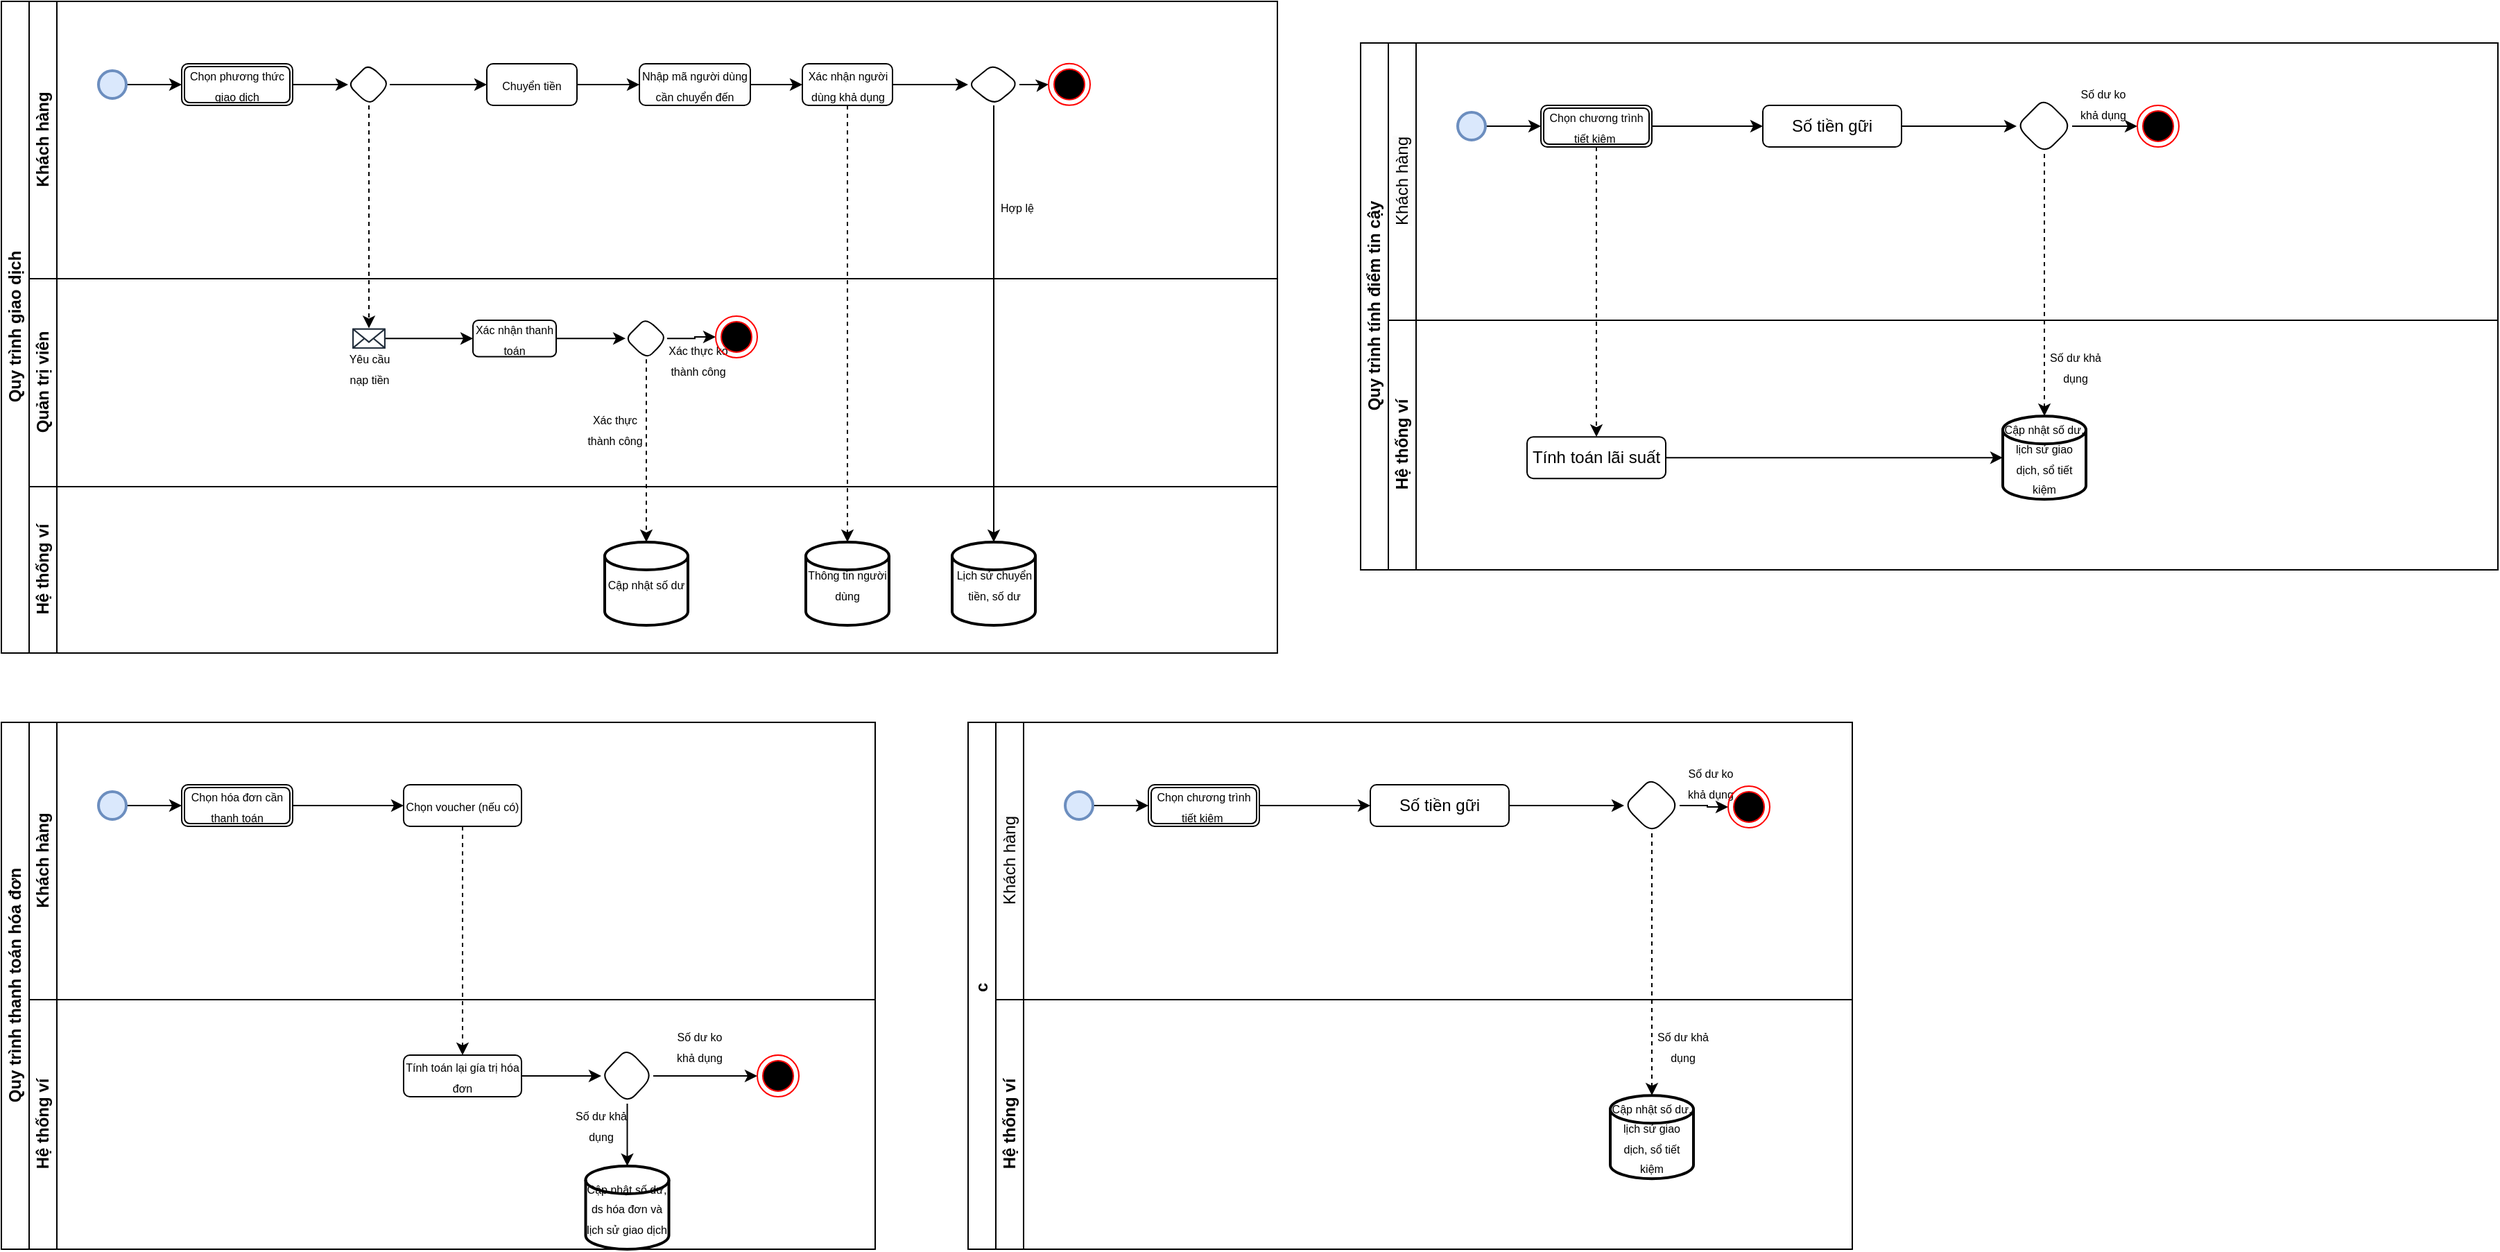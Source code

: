 <mxfile version="23.1.5" type="device">
  <diagram id="prtHgNgQTEPvFCAcTncT" name="Page-1">
    <mxGraphModel dx="786" dy="610" grid="1" gridSize="10" guides="1" tooltips="1" connect="1" arrows="1" fold="1" page="1" pageScale="1" pageWidth="827" pageHeight="1169" math="0" shadow="0">
      <root>
        <mxCell id="0" />
        <mxCell id="1" parent="0" />
        <mxCell id="dNxyNK7c78bLwvsdeMH5-19" value="Quy trình giao dịch" style="swimlane;html=1;childLayout=stackLayout;resizeParent=1;resizeParentMax=0;horizontal=0;startSize=20;horizontalStack=0;" parent="1" vertex="1">
          <mxGeometry x="130" y="120" width="920" height="470" as="geometry" />
        </mxCell>
        <mxCell id="dNxyNK7c78bLwvsdeMH5-20" value="Khách hàng" style="swimlane;html=1;startSize=20;horizontal=0;" parent="dNxyNK7c78bLwvsdeMH5-19" vertex="1">
          <mxGeometry x="20" width="900" height="200" as="geometry" />
        </mxCell>
        <mxCell id="kW2_YYa9rLuBBiN61RWY-7" style="edgeStyle=orthogonalEdgeStyle;rounded=0;orthogonalLoop=1;jettySize=auto;html=1;entryX=0;entryY=0.5;entryDx=0;entryDy=0;" parent="dNxyNK7c78bLwvsdeMH5-20" source="kW2_YYa9rLuBBiN61RWY-1" target="kW2_YYa9rLuBBiN61RWY-4" edge="1">
          <mxGeometry relative="1" as="geometry" />
        </mxCell>
        <mxCell id="kW2_YYa9rLuBBiN61RWY-1" value="" style="strokeWidth=2;html=1;shape=mxgraph.flowchart.start_2;whiteSpace=wrap;fillColor=#dae8fc;strokeColor=#6c8ebf;" parent="dNxyNK7c78bLwvsdeMH5-20" vertex="1">
          <mxGeometry x="50" y="50" width="20" height="20" as="geometry" />
        </mxCell>
        <mxCell id="kW2_YYa9rLuBBiN61RWY-11" value="" style="edgeStyle=orthogonalEdgeStyle;rounded=0;orthogonalLoop=1;jettySize=auto;html=1;" parent="dNxyNK7c78bLwvsdeMH5-20" source="kW2_YYa9rLuBBiN61RWY-4" target="kW2_YYa9rLuBBiN61RWY-10" edge="1">
          <mxGeometry relative="1" as="geometry" />
        </mxCell>
        <mxCell id="kW2_YYa9rLuBBiN61RWY-4" value="&lt;font style=&quot;font-size: 8px;&quot;&gt;Chọn phương thức giao dịch&lt;/font&gt;" style="shape=ext;double=1;rounded=1;whiteSpace=wrap;html=1;" parent="dNxyNK7c78bLwvsdeMH5-20" vertex="1">
          <mxGeometry x="110" y="45" width="80" height="30" as="geometry" />
        </mxCell>
        <mxCell id="kW2_YYa9rLuBBiN61RWY-44" value="" style="edgeStyle=orthogonalEdgeStyle;rounded=0;orthogonalLoop=1;jettySize=auto;html=1;" parent="dNxyNK7c78bLwvsdeMH5-20" source="kW2_YYa9rLuBBiN61RWY-10" target="kW2_YYa9rLuBBiN61RWY-43" edge="1">
          <mxGeometry relative="1" as="geometry" />
        </mxCell>
        <mxCell id="kW2_YYa9rLuBBiN61RWY-10" value="" style="rhombus;whiteSpace=wrap;html=1;rounded=1;" parent="dNxyNK7c78bLwvsdeMH5-20" vertex="1">
          <mxGeometry x="230" y="45" width="30" height="30" as="geometry" />
        </mxCell>
        <mxCell id="kW2_YYa9rLuBBiN61RWY-43" value="&lt;font style=&quot;font-size: 8px;&quot;&gt;Chuyển tiền&lt;/font&gt;" style="whiteSpace=wrap;html=1;rounded=1;" parent="dNxyNK7c78bLwvsdeMH5-20" vertex="1">
          <mxGeometry x="330" y="45" width="65" height="30" as="geometry" />
        </mxCell>
        <mxCell id="kW2_YYa9rLuBBiN61RWY-52" value="&lt;font style=&quot;font-size: 8px;&quot;&gt;Hợp lệ&lt;br&gt;&lt;/font&gt;" style="text;html=1;align=center;verticalAlign=middle;whiteSpace=wrap;rounded=0;" parent="dNxyNK7c78bLwvsdeMH5-20" vertex="1">
          <mxGeometry x="690" y="140" width="45" height="15" as="geometry" />
        </mxCell>
        <mxCell id="kW2_YYa9rLuBBiN61RWY-91" value="&lt;span style=&quot;font-size: 8px;&quot;&gt;Nhập mã người dùng cần chuyển đến&lt;/span&gt;" style="whiteSpace=wrap;html=1;rounded=1;" parent="dNxyNK7c78bLwvsdeMH5-20" vertex="1">
          <mxGeometry x="440" y="45" width="80" height="30" as="geometry" />
        </mxCell>
        <mxCell id="kW2_YYa9rLuBBiN61RWY-92" value="" style="edgeStyle=orthogonalEdgeStyle;rounded=0;orthogonalLoop=1;jettySize=auto;html=1;" parent="dNxyNK7c78bLwvsdeMH5-20" source="kW2_YYa9rLuBBiN61RWY-43" target="kW2_YYa9rLuBBiN61RWY-91" edge="1">
          <mxGeometry relative="1" as="geometry">
            <mxPoint x="545" y="180" as="sourcePoint" />
            <mxPoint x="620" y="180" as="targetPoint" />
          </mxGeometry>
        </mxCell>
        <mxCell id="kW2_YYa9rLuBBiN61RWY-105" value="" style="edgeStyle=orthogonalEdgeStyle;rounded=0;orthogonalLoop=1;jettySize=auto;html=1;" parent="dNxyNK7c78bLwvsdeMH5-20" source="kW2_YYa9rLuBBiN61RWY-96" target="kW2_YYa9rLuBBiN61RWY-104" edge="1">
          <mxGeometry relative="1" as="geometry" />
        </mxCell>
        <mxCell id="kW2_YYa9rLuBBiN61RWY-96" value="&lt;span style=&quot;font-size: 8px;&quot;&gt;Xác nhận người dùng khả dụng&lt;/span&gt;" style="whiteSpace=wrap;html=1;rounded=1;" parent="dNxyNK7c78bLwvsdeMH5-20" vertex="1">
          <mxGeometry x="557.5" y="45" width="65" height="30" as="geometry" />
        </mxCell>
        <mxCell id="kW2_YYa9rLuBBiN61RWY-97" value="" style="edgeStyle=orthogonalEdgeStyle;rounded=0;orthogonalLoop=1;jettySize=auto;html=1;entryX=0;entryY=0.5;entryDx=0;entryDy=0;" parent="dNxyNK7c78bLwvsdeMH5-20" source="kW2_YYa9rLuBBiN61RWY-91" target="kW2_YYa9rLuBBiN61RWY-96" edge="1">
          <mxGeometry relative="1" as="geometry">
            <mxPoint x="670" y="180" as="sourcePoint" />
            <mxPoint x="720" y="180" as="targetPoint" />
          </mxGeometry>
        </mxCell>
        <mxCell id="kW2_YYa9rLuBBiN61RWY-104" value="" style="rhombus;whiteSpace=wrap;html=1;rounded=1;" parent="dNxyNK7c78bLwvsdeMH5-20" vertex="1">
          <mxGeometry x="677" y="45" width="37" height="30" as="geometry" />
        </mxCell>
        <mxCell id="ovPBijMEwphF8gKxJ2aA-6" value="" style="edgeStyle=orthogonalEdgeStyle;rounded=0;orthogonalLoop=1;jettySize=auto;html=1;" edge="1" parent="dNxyNK7c78bLwvsdeMH5-20" source="kW2_YYa9rLuBBiN61RWY-104" target="ovPBijMEwphF8gKxJ2aA-107">
          <mxGeometry relative="1" as="geometry">
            <mxPoint x="750" y="59.926" as="targetPoint" />
            <mxPoint x="864" y="180" as="sourcePoint" />
          </mxGeometry>
        </mxCell>
        <mxCell id="ovPBijMEwphF8gKxJ2aA-107" value="" style="ellipse;html=1;shape=endState;fillColor=#000000;strokeColor=#ff0000;" vertex="1" parent="dNxyNK7c78bLwvsdeMH5-20">
          <mxGeometry x="735" y="44.926" width="30" height="30" as="geometry" />
        </mxCell>
        <mxCell id="dNxyNK7c78bLwvsdeMH5-21" value="Quản trị viên" style="swimlane;html=1;startSize=20;horizontal=0;" parent="dNxyNK7c78bLwvsdeMH5-19" vertex="1">
          <mxGeometry x="20" y="200" width="900" height="150" as="geometry" />
        </mxCell>
        <mxCell id="kW2_YYa9rLuBBiN61RWY-18" value="" style="sketch=0;outlineConnect=0;fontColor=#232F3E;gradientColor=none;fillColor=#232F3D;strokeColor=none;dashed=0;verticalLabelPosition=bottom;verticalAlign=top;align=center;html=1;fontSize=12;fontStyle=0;aspect=fixed;pointerEvents=1;shape=mxgraph.aws4.email_2;" parent="dNxyNK7c78bLwvsdeMH5-21" vertex="1">
          <mxGeometry x="233" y="35.6" width="24" height="15.08" as="geometry" />
        </mxCell>
        <mxCell id="kW2_YYa9rLuBBiN61RWY-19" value="&lt;font style=&quot;font-size: 8px;&quot;&gt;Yêu cầu nạp tiền&lt;/font&gt;" style="text;html=1;align=center;verticalAlign=middle;whiteSpace=wrap;rounded=0;" parent="dNxyNK7c78bLwvsdeMH5-21" vertex="1">
          <mxGeometry x="222.5" y="56.28" width="45" height="15" as="geometry" />
        </mxCell>
        <mxCell id="kW2_YYa9rLuBBiN61RWY-22" value="" style="edgeStyle=orthogonalEdgeStyle;rounded=0;orthogonalLoop=1;jettySize=auto;html=1;" parent="dNxyNK7c78bLwvsdeMH5-21" source="kW2_YYa9rLuBBiN61RWY-18" target="kW2_YYa9rLuBBiN61RWY-21" edge="1">
          <mxGeometry relative="1" as="geometry">
            <mxPoint x="470" y="357.54" as="targetPoint" />
            <mxPoint x="397" y="358" as="sourcePoint" />
          </mxGeometry>
        </mxCell>
        <mxCell id="kW2_YYa9rLuBBiN61RWY-28" value="" style="edgeStyle=orthogonalEdgeStyle;rounded=0;orthogonalLoop=1;jettySize=auto;html=1;" parent="dNxyNK7c78bLwvsdeMH5-21" source="kW2_YYa9rLuBBiN61RWY-21" target="kW2_YYa9rLuBBiN61RWY-27" edge="1">
          <mxGeometry relative="1" as="geometry" />
        </mxCell>
        <mxCell id="kW2_YYa9rLuBBiN61RWY-21" value="&lt;font style=&quot;font-size: 8px;&quot;&gt;Xác nhận thanh toán&lt;/font&gt;" style="rounded=1;whiteSpace=wrap;html=1;" parent="dNxyNK7c78bLwvsdeMH5-21" vertex="1">
          <mxGeometry x="320" y="29.99" width="60" height="26.29" as="geometry" />
        </mxCell>
        <mxCell id="kW2_YYa9rLuBBiN61RWY-27" value="" style="rhombus;whiteSpace=wrap;html=1;rounded=1;" parent="dNxyNK7c78bLwvsdeMH5-21" vertex="1">
          <mxGeometry x="430" y="28.14" width="30" height="30" as="geometry" />
        </mxCell>
        <mxCell id="kW2_YYa9rLuBBiN61RWY-30" value="&lt;font style=&quot;font-size: 8px;&quot;&gt;Xác thực thành công&lt;br&gt;&lt;/font&gt;" style="text;html=1;align=center;verticalAlign=middle;whiteSpace=wrap;rounded=0;" parent="dNxyNK7c78bLwvsdeMH5-21" vertex="1">
          <mxGeometry x="400" y="100" width="45" height="15" as="geometry" />
        </mxCell>
        <mxCell id="kW2_YYa9rLuBBiN61RWY-31" value="&lt;font style=&quot;font-size: 8px;&quot;&gt;Xác thực ko thành công&lt;br&gt;&lt;/font&gt;" style="text;html=1;align=center;verticalAlign=middle;whiteSpace=wrap;rounded=0;" parent="dNxyNK7c78bLwvsdeMH5-21" vertex="1">
          <mxGeometry x="460" y="50.68" width="45" height="15" as="geometry" />
        </mxCell>
        <mxCell id="ovPBijMEwphF8gKxJ2aA-108" value="" style="edgeStyle=orthogonalEdgeStyle;rounded=0;orthogonalLoop=1;jettySize=auto;html=1;" edge="1" parent="dNxyNK7c78bLwvsdeMH5-21" source="kW2_YYa9rLuBBiN61RWY-27" target="ovPBijMEwphF8gKxJ2aA-110">
          <mxGeometry relative="1" as="geometry">
            <mxPoint x="510" y="42" as="targetPoint" />
            <mxPoint x="610" y="363" as="sourcePoint" />
          </mxGeometry>
        </mxCell>
        <mxCell id="ovPBijMEwphF8gKxJ2aA-110" value="" style="ellipse;html=1;shape=endState;fillColor=#000000;strokeColor=#ff0000;" vertex="1" parent="dNxyNK7c78bLwvsdeMH5-21">
          <mxGeometry x="495" y="27" width="30" height="30" as="geometry" />
        </mxCell>
        <mxCell id="dNxyNK7c78bLwvsdeMH5-22" value="Hệ thống ví" style="swimlane;html=1;startSize=20;horizontal=0;" parent="dNxyNK7c78bLwvsdeMH5-19" vertex="1">
          <mxGeometry x="20" y="350" width="900" height="120" as="geometry" />
        </mxCell>
        <mxCell id="kW2_YYa9rLuBBiN61RWY-24" value="&lt;font style=&quot;font-size: 8px;&quot;&gt;Cập nhật số dư&lt;/font&gt;" style="strokeWidth=2;html=1;shape=mxgraph.flowchart.database;whiteSpace=wrap;" parent="dNxyNK7c78bLwvsdeMH5-22" vertex="1">
          <mxGeometry x="415" y="40" width="60" height="60" as="geometry" />
        </mxCell>
        <mxCell id="kW2_YYa9rLuBBiN61RWY-94" value="&lt;font style=&quot;font-size: 8px;&quot;&gt;Thông tin người dùng&lt;/font&gt;" style="strokeWidth=2;html=1;shape=mxgraph.flowchart.database;whiteSpace=wrap;" parent="dNxyNK7c78bLwvsdeMH5-22" vertex="1">
          <mxGeometry x="560" y="40" width="60" height="60" as="geometry" />
        </mxCell>
        <mxCell id="ovPBijMEwphF8gKxJ2aA-1" value="&lt;font style=&quot;font-size: 8px;&quot;&gt;Lịch sử chuyển tiền, số dư&lt;/font&gt;" style="strokeWidth=2;html=1;shape=mxgraph.flowchart.database;whiteSpace=wrap;" vertex="1" parent="dNxyNK7c78bLwvsdeMH5-22">
          <mxGeometry x="665.5" y="40" width="60" height="60" as="geometry" />
        </mxCell>
        <mxCell id="kW2_YYa9rLuBBiN61RWY-14" value="" style="edgeStyle=orthogonalEdgeStyle;rounded=0;orthogonalLoop=1;jettySize=auto;html=1;dashed=1;" parent="dNxyNK7c78bLwvsdeMH5-19" source="kW2_YYa9rLuBBiN61RWY-10" target="kW2_YYa9rLuBBiN61RWY-18" edge="1">
          <mxGeometry relative="1" as="geometry">
            <mxPoint x="265" y="245" as="targetPoint" />
          </mxGeometry>
        </mxCell>
        <mxCell id="kW2_YYa9rLuBBiN61RWY-29" style="edgeStyle=orthogonalEdgeStyle;rounded=0;orthogonalLoop=1;jettySize=auto;html=1;dashed=1;" parent="dNxyNK7c78bLwvsdeMH5-19" source="kW2_YYa9rLuBBiN61RWY-27" target="kW2_YYa9rLuBBiN61RWY-24" edge="1">
          <mxGeometry relative="1" as="geometry" />
        </mxCell>
        <mxCell id="kW2_YYa9rLuBBiN61RWY-95" style="edgeStyle=orthogonalEdgeStyle;rounded=0;orthogonalLoop=1;jettySize=auto;html=1;entryX=0.5;entryY=0;entryDx=0;entryDy=0;entryPerimeter=0;dashed=1;exitX=0.5;exitY=1;exitDx=0;exitDy=0;" parent="dNxyNK7c78bLwvsdeMH5-19" source="kW2_YYa9rLuBBiN61RWY-96" target="kW2_YYa9rLuBBiN61RWY-94" edge="1">
          <mxGeometry relative="1" as="geometry">
            <mxPoint x="608.769" y="79.979" as="sourcePoint" />
          </mxGeometry>
        </mxCell>
        <mxCell id="JOAZQi6y6khVKwYjAuRL-8" value="" style="edgeStyle=orthogonalEdgeStyle;rounded=0;orthogonalLoop=1;jettySize=auto;html=1;entryX=0.5;entryY=0;entryDx=0;entryDy=0;entryPerimeter=0;" parent="dNxyNK7c78bLwvsdeMH5-19" source="kW2_YYa9rLuBBiN61RWY-104" target="ovPBijMEwphF8gKxJ2aA-1" edge="1">
          <mxGeometry relative="1" as="geometry">
            <mxPoint x="715.5" y="390" as="targetPoint" />
          </mxGeometry>
        </mxCell>
        <mxCell id="kW2_YYa9rLuBBiN61RWY-53" value="Quy trình thanh toán hóa đơn" style="swimlane;html=1;childLayout=stackLayout;resizeParent=1;resizeParentMax=0;horizontal=0;startSize=20;horizontalStack=0;" parent="1" vertex="1">
          <mxGeometry x="130" y="640" width="630" height="380" as="geometry" />
        </mxCell>
        <mxCell id="kW2_YYa9rLuBBiN61RWY-54" value="Khách hàng" style="swimlane;html=1;startSize=20;horizontal=0;" parent="kW2_YYa9rLuBBiN61RWY-53" vertex="1">
          <mxGeometry x="20" width="610" height="200" as="geometry" />
        </mxCell>
        <mxCell id="kW2_YYa9rLuBBiN61RWY-55" style="edgeStyle=orthogonalEdgeStyle;rounded=0;orthogonalLoop=1;jettySize=auto;html=1;entryX=0;entryY=0.5;entryDx=0;entryDy=0;" parent="kW2_YYa9rLuBBiN61RWY-54" source="kW2_YYa9rLuBBiN61RWY-56" target="kW2_YYa9rLuBBiN61RWY-58" edge="1">
          <mxGeometry relative="1" as="geometry" />
        </mxCell>
        <mxCell id="kW2_YYa9rLuBBiN61RWY-56" value="" style="strokeWidth=2;html=1;shape=mxgraph.flowchart.start_2;whiteSpace=wrap;fillColor=#dae8fc;strokeColor=#6c8ebf;" parent="kW2_YYa9rLuBBiN61RWY-54" vertex="1">
          <mxGeometry x="50" y="50" width="20" height="20" as="geometry" />
        </mxCell>
        <mxCell id="kW2_YYa9rLuBBiN61RWY-58" value="&lt;font style=&quot;font-size: 8px;&quot;&gt;Chọn hóa đơn cần thanh toán&lt;/font&gt;" style="shape=ext;double=1;rounded=1;whiteSpace=wrap;html=1;" parent="kW2_YYa9rLuBBiN61RWY-54" vertex="1">
          <mxGeometry x="110" y="45" width="80" height="30" as="geometry" />
        </mxCell>
        <mxCell id="kW2_YYa9rLuBBiN61RWY-59" value="" style="edgeStyle=orthogonalEdgeStyle;rounded=0;orthogonalLoop=1;jettySize=auto;html=1;exitX=1;exitY=0.5;exitDx=0;exitDy=0;" parent="kW2_YYa9rLuBBiN61RWY-54" source="kW2_YYa9rLuBBiN61RWY-58" target="kW2_YYa9rLuBBiN61RWY-62" edge="1">
          <mxGeometry relative="1" as="geometry">
            <mxPoint x="260" y="60" as="sourcePoint" />
          </mxGeometry>
        </mxCell>
        <mxCell id="kW2_YYa9rLuBBiN61RWY-62" value="&lt;font style=&quot;font-size: 8px;&quot;&gt;Chọn voucher (nếu có)&lt;/font&gt;" style="whiteSpace=wrap;html=1;rounded=1;" parent="kW2_YYa9rLuBBiN61RWY-54" vertex="1">
          <mxGeometry x="270" y="45" width="85" height="30" as="geometry" />
        </mxCell>
        <mxCell id="JOAZQi6y6khVKwYjAuRL-3" style="edgeStyle=orthogonalEdgeStyle;rounded=0;orthogonalLoop=1;jettySize=auto;html=1;dashed=1;" parent="kW2_YYa9rLuBBiN61RWY-53" source="kW2_YYa9rLuBBiN61RWY-62" target="JOAZQi6y6khVKwYjAuRL-2" edge="1">
          <mxGeometry relative="1" as="geometry" />
        </mxCell>
        <mxCell id="kW2_YYa9rLuBBiN61RWY-78" value="Hệ thống ví" style="swimlane;html=1;startSize=20;horizontal=0;" parent="kW2_YYa9rLuBBiN61RWY-53" vertex="1">
          <mxGeometry x="20" y="200" width="610" height="180" as="geometry" />
        </mxCell>
        <mxCell id="kW2_YYa9rLuBBiN61RWY-79" value="&lt;font style=&quot;font-size: 8px;&quot;&gt;Cập nhật số dư, ds hóa đơn và lịch sử giao dịch&lt;/font&gt;" style="strokeWidth=2;html=1;shape=mxgraph.flowchart.database;whiteSpace=wrap;" parent="kW2_YYa9rLuBBiN61RWY-78" vertex="1">
          <mxGeometry x="401.25" y="120" width="60" height="60" as="geometry" />
        </mxCell>
        <mxCell id="kW2_YYa9rLuBBiN61RWY-80" value="&lt;font style=&quot;font-size: 8px;&quot;&gt;Số dư khả dụng&lt;br&gt;&lt;/font&gt;" style="text;html=1;align=center;verticalAlign=middle;whiteSpace=wrap;rounded=0;" parent="kW2_YYa9rLuBBiN61RWY-78" vertex="1">
          <mxGeometry x="390" y="82.5" width="45" height="15" as="geometry" />
        </mxCell>
        <mxCell id="JOAZQi6y6khVKwYjAuRL-4" style="edgeStyle=orthogonalEdgeStyle;rounded=0;orthogonalLoop=1;jettySize=auto;html=1;entryX=0;entryY=0.5;entryDx=0;entryDy=0;" parent="kW2_YYa9rLuBBiN61RWY-78" source="JOAZQi6y6khVKwYjAuRL-2" target="kW2_YYa9rLuBBiN61RWY-63" edge="1">
          <mxGeometry relative="1" as="geometry" />
        </mxCell>
        <mxCell id="JOAZQi6y6khVKwYjAuRL-2" value="&lt;font style=&quot;font-size: 8px;&quot;&gt;Tính toán lại gía trị hóa đơn&lt;/font&gt;" style="whiteSpace=wrap;html=1;rounded=1;" parent="kW2_YYa9rLuBBiN61RWY-78" vertex="1">
          <mxGeometry x="270" y="40" width="85" height="30" as="geometry" />
        </mxCell>
        <mxCell id="JOAZQi6y6khVKwYjAuRL-5" style="edgeStyle=orthogonalEdgeStyle;rounded=0;orthogonalLoop=1;jettySize=auto;html=1;entryX=0;entryY=0.5;entryDx=0;entryDy=0;entryPerimeter=0;" parent="kW2_YYa9rLuBBiN61RWY-78" source="kW2_YYa9rLuBBiN61RWY-63" target="ovPBijMEwphF8gKxJ2aA-111" edge="1">
          <mxGeometry relative="1" as="geometry">
            <mxPoint x="540" y="55" as="targetPoint" />
          </mxGeometry>
        </mxCell>
        <mxCell id="kW2_YYa9rLuBBiN61RWY-63" value="" style="rhombus;whiteSpace=wrap;html=1;rounded=1;" parent="kW2_YYa9rLuBBiN61RWY-78" vertex="1">
          <mxGeometry x="412.5" y="35" width="37.5" height="40" as="geometry" />
        </mxCell>
        <mxCell id="JOAZQi6y6khVKwYjAuRL-6" style="edgeStyle=orthogonalEdgeStyle;rounded=0;orthogonalLoop=1;jettySize=auto;html=1;exitX=0.5;exitY=1;exitDx=0;exitDy=0;entryX=0.5;entryY=0;entryDx=0;entryDy=0;entryPerimeter=0;" parent="kW2_YYa9rLuBBiN61RWY-78" source="kW2_YYa9rLuBBiN61RWY-63" target="kW2_YYa9rLuBBiN61RWY-79" edge="1">
          <mxGeometry relative="1" as="geometry" />
        </mxCell>
        <mxCell id="kW2_YYa9rLuBBiN61RWY-66" value="&lt;font style=&quot;font-size: 8px;&quot;&gt;Số dư ko khả dụng&lt;br&gt;&lt;/font&gt;" style="text;html=1;align=center;verticalAlign=middle;whiteSpace=wrap;rounded=0;" parent="kW2_YYa9rLuBBiN61RWY-78" vertex="1">
          <mxGeometry x="461.25" y="25.93" width="45" height="15" as="geometry" />
        </mxCell>
        <mxCell id="ovPBijMEwphF8gKxJ2aA-111" value="" style="ellipse;html=1;shape=endState;fillColor=#000000;strokeColor=#ff0000;" vertex="1" parent="kW2_YYa9rLuBBiN61RWY-78">
          <mxGeometry x="525" y="40" width="30" height="30" as="geometry" />
        </mxCell>
        <mxCell id="ovPBijMEwphF8gKxJ2aA-8" value="c&amp;nbsp;" style="swimlane;html=1;childLayout=stackLayout;resizeParent=1;resizeParentMax=0;horizontal=0;startSize=20;horizontalStack=0;" vertex="1" parent="1">
          <mxGeometry x="827" y="640" width="637.5" height="380" as="geometry" />
        </mxCell>
        <mxCell id="ovPBijMEwphF8gKxJ2aA-9" value="&lt;span style=&quot;color: rgb(0, 0, 0); font-family: Helvetica; font-style: normal; font-variant-ligatures: normal; font-variant-caps: normal; font-weight: 400; letter-spacing: normal; orphans: 2; text-align: center; text-indent: 0px; text-transform: none; widows: 2; word-spacing: 0px; -webkit-text-stroke-width: 0px; background-color: rgb(251, 251, 251); text-decoration-thickness: initial; text-decoration-style: initial; text-decoration-color: initial; float: none; display: inline !important;&quot;&gt;&lt;font style=&quot;font-size: 12px;&quot;&gt;Khách hàng&lt;/font&gt;&lt;/span&gt;" style="swimlane;html=1;startSize=20;horizontal=0;" vertex="1" parent="ovPBijMEwphF8gKxJ2aA-8">
          <mxGeometry x="20" width="617.5" height="200" as="geometry" />
        </mxCell>
        <mxCell id="ovPBijMEwphF8gKxJ2aA-10" style="edgeStyle=orthogonalEdgeStyle;rounded=0;orthogonalLoop=1;jettySize=auto;html=1;entryX=0;entryY=0.5;entryDx=0;entryDy=0;" edge="1" parent="ovPBijMEwphF8gKxJ2aA-9" source="ovPBijMEwphF8gKxJ2aA-11" target="ovPBijMEwphF8gKxJ2aA-12">
          <mxGeometry relative="1" as="geometry" />
        </mxCell>
        <mxCell id="ovPBijMEwphF8gKxJ2aA-11" value="" style="strokeWidth=2;html=1;shape=mxgraph.flowchart.start_2;whiteSpace=wrap;fillColor=#dae8fc;strokeColor=#6c8ebf;" vertex="1" parent="ovPBijMEwphF8gKxJ2aA-9">
          <mxGeometry x="50" y="50" width="20" height="20" as="geometry" />
        </mxCell>
        <mxCell id="ovPBijMEwphF8gKxJ2aA-79" value="" style="edgeStyle=orthogonalEdgeStyle;rounded=0;orthogonalLoop=1;jettySize=auto;html=1;" edge="1" parent="ovPBijMEwphF8gKxJ2aA-9" source="ovPBijMEwphF8gKxJ2aA-12" target="ovPBijMEwphF8gKxJ2aA-78">
          <mxGeometry relative="1" as="geometry" />
        </mxCell>
        <mxCell id="ovPBijMEwphF8gKxJ2aA-12" value="&lt;font style=&quot;font-size: 8px;&quot;&gt;Chọn chương trình tiết kiệm&amp;nbsp;&lt;/font&gt;" style="shape=ext;double=1;rounded=1;whiteSpace=wrap;html=1;" vertex="1" parent="ovPBijMEwphF8gKxJ2aA-9">
          <mxGeometry x="110" y="45" width="80" height="30" as="geometry" />
        </mxCell>
        <mxCell id="ovPBijMEwphF8gKxJ2aA-82" value="" style="edgeStyle=orthogonalEdgeStyle;rounded=0;orthogonalLoop=1;jettySize=auto;html=1;" edge="1" parent="ovPBijMEwphF8gKxJ2aA-9" source="ovPBijMEwphF8gKxJ2aA-78" target="ovPBijMEwphF8gKxJ2aA-81">
          <mxGeometry relative="1" as="geometry" />
        </mxCell>
        <mxCell id="ovPBijMEwphF8gKxJ2aA-78" value="Số tiền gữi" style="whiteSpace=wrap;html=1;rounded=1;" vertex="1" parent="ovPBijMEwphF8gKxJ2aA-9">
          <mxGeometry x="270" y="45" width="100" height="30" as="geometry" />
        </mxCell>
        <mxCell id="ovPBijMEwphF8gKxJ2aA-85" style="edgeStyle=orthogonalEdgeStyle;rounded=0;orthogonalLoop=1;jettySize=auto;html=1;" edge="1" parent="ovPBijMEwphF8gKxJ2aA-9" source="ovPBijMEwphF8gKxJ2aA-81" target="ovPBijMEwphF8gKxJ2aA-112">
          <mxGeometry relative="1" as="geometry">
            <mxPoint x="543.0" y="60.963" as="targetPoint" />
          </mxGeometry>
        </mxCell>
        <mxCell id="ovPBijMEwphF8gKxJ2aA-81" value="" style="rhombus;whiteSpace=wrap;html=1;rounded=1;" vertex="1" parent="ovPBijMEwphF8gKxJ2aA-9">
          <mxGeometry x="453" y="40" width="40" height="40" as="geometry" />
        </mxCell>
        <mxCell id="ovPBijMEwphF8gKxJ2aA-88" value="&lt;font style=&quot;font-size: 8px;&quot;&gt;Số dư ko khả dụng&lt;br&gt;&lt;/font&gt;" style="text;html=1;align=center;verticalAlign=middle;whiteSpace=wrap;rounded=0;" vertex="1" parent="ovPBijMEwphF8gKxJ2aA-9">
          <mxGeometry x="493" y="35" width="45" height="15" as="geometry" />
        </mxCell>
        <mxCell id="ovPBijMEwphF8gKxJ2aA-112" value="" style="ellipse;html=1;shape=endState;fillColor=#000000;strokeColor=#ff0000;" vertex="1" parent="ovPBijMEwphF8gKxJ2aA-9">
          <mxGeometry x="528.0" y="45.963" width="30" height="30" as="geometry" />
        </mxCell>
        <mxCell id="ovPBijMEwphF8gKxJ2aA-64" value="Hệ thống ví" style="swimlane;html=1;startSize=20;horizontal=0;" vertex="1" parent="ovPBijMEwphF8gKxJ2aA-8">
          <mxGeometry x="20" y="200" width="617.5" height="180" as="geometry" />
        </mxCell>
        <mxCell id="ovPBijMEwphF8gKxJ2aA-84" value="&lt;font style=&quot;font-size: 8px;&quot;&gt;Cập nhật số dư, lịch sử giao dịch, sổ tiết kiệm&lt;/font&gt;" style="strokeWidth=2;html=1;shape=mxgraph.flowchart.database;whiteSpace=wrap;" vertex="1" parent="ovPBijMEwphF8gKxJ2aA-64">
          <mxGeometry x="443" y="69.07" width="60" height="60" as="geometry" />
        </mxCell>
        <mxCell id="ovPBijMEwphF8gKxJ2aA-87" value="&lt;font style=&quot;font-size: 8px;&quot;&gt;Số dư khả dụng&lt;br&gt;&lt;/font&gt;" style="text;html=1;align=center;verticalAlign=middle;whiteSpace=wrap;rounded=0;" vertex="1" parent="ovPBijMEwphF8gKxJ2aA-64">
          <mxGeometry x="473" y="25.93" width="45" height="15" as="geometry" />
        </mxCell>
        <mxCell id="ovPBijMEwphF8gKxJ2aA-83" style="edgeStyle=orthogonalEdgeStyle;rounded=0;orthogonalLoop=1;jettySize=auto;html=1;entryX=0.5;entryY=0;entryDx=0;entryDy=0;entryPerimeter=0;dashed=1;" edge="1" parent="ovPBijMEwphF8gKxJ2aA-8" source="ovPBijMEwphF8gKxJ2aA-81" target="ovPBijMEwphF8gKxJ2aA-84">
          <mxGeometry relative="1" as="geometry">
            <mxPoint x="493" y="280" as="targetPoint" />
          </mxGeometry>
        </mxCell>
        <mxCell id="ovPBijMEwphF8gKxJ2aA-89" value="Quy trình tính điểm tin cậy" style="swimlane;html=1;childLayout=stackLayout;resizeParent=1;resizeParentMax=0;horizontal=0;startSize=20;horizontalStack=0;" vertex="1" parent="1">
          <mxGeometry x="1110" y="150" width="820" height="380" as="geometry" />
        </mxCell>
        <mxCell id="ovPBijMEwphF8gKxJ2aA-90" value="&lt;span style=&quot;color: rgb(0, 0, 0); font-family: Helvetica; font-style: normal; font-variant-ligatures: normal; font-variant-caps: normal; font-weight: 400; letter-spacing: normal; orphans: 2; text-align: center; text-indent: 0px; text-transform: none; widows: 2; word-spacing: 0px; -webkit-text-stroke-width: 0px; background-color: rgb(251, 251, 251); text-decoration-thickness: initial; text-decoration-style: initial; text-decoration-color: initial; float: none; display: inline !important;&quot;&gt;&lt;font style=&quot;font-size: 12px;&quot;&gt;Khách hàng&lt;/font&gt;&lt;/span&gt;" style="swimlane;html=1;startSize=20;horizontal=0;" vertex="1" parent="ovPBijMEwphF8gKxJ2aA-89">
          <mxGeometry x="20" width="800" height="200" as="geometry" />
        </mxCell>
        <mxCell id="ovPBijMEwphF8gKxJ2aA-91" style="edgeStyle=orthogonalEdgeStyle;rounded=0;orthogonalLoop=1;jettySize=auto;html=1;entryX=0;entryY=0.5;entryDx=0;entryDy=0;" edge="1" parent="ovPBijMEwphF8gKxJ2aA-90" source="ovPBijMEwphF8gKxJ2aA-92" target="ovPBijMEwphF8gKxJ2aA-94">
          <mxGeometry relative="1" as="geometry" />
        </mxCell>
        <mxCell id="ovPBijMEwphF8gKxJ2aA-92" value="" style="strokeWidth=2;html=1;shape=mxgraph.flowchart.start_2;whiteSpace=wrap;fillColor=#dae8fc;strokeColor=#6c8ebf;" vertex="1" parent="ovPBijMEwphF8gKxJ2aA-90">
          <mxGeometry x="50" y="50" width="20" height="20" as="geometry" />
        </mxCell>
        <mxCell id="ovPBijMEwphF8gKxJ2aA-93" value="" style="edgeStyle=orthogonalEdgeStyle;rounded=0;orthogonalLoop=1;jettySize=auto;html=1;" edge="1" parent="ovPBijMEwphF8gKxJ2aA-90" source="ovPBijMEwphF8gKxJ2aA-94" target="ovPBijMEwphF8gKxJ2aA-96">
          <mxGeometry relative="1" as="geometry" />
        </mxCell>
        <mxCell id="ovPBijMEwphF8gKxJ2aA-94" value="&lt;font style=&quot;font-size: 8px;&quot;&gt;Chọn chương trình tiết kiệm&amp;nbsp;&lt;/font&gt;" style="shape=ext;double=1;rounded=1;whiteSpace=wrap;html=1;" vertex="1" parent="ovPBijMEwphF8gKxJ2aA-90">
          <mxGeometry x="110" y="45" width="80" height="30" as="geometry" />
        </mxCell>
        <mxCell id="ovPBijMEwphF8gKxJ2aA-95" value="" style="edgeStyle=orthogonalEdgeStyle;rounded=0;orthogonalLoop=1;jettySize=auto;html=1;" edge="1" parent="ovPBijMEwphF8gKxJ2aA-90" source="ovPBijMEwphF8gKxJ2aA-96" target="ovPBijMEwphF8gKxJ2aA-98">
          <mxGeometry relative="1" as="geometry" />
        </mxCell>
        <mxCell id="ovPBijMEwphF8gKxJ2aA-96" value="Số tiền gữi" style="whiteSpace=wrap;html=1;rounded=1;" vertex="1" parent="ovPBijMEwphF8gKxJ2aA-90">
          <mxGeometry x="270" y="45" width="100" height="30" as="geometry" />
        </mxCell>
        <mxCell id="ovPBijMEwphF8gKxJ2aA-97" style="edgeStyle=orthogonalEdgeStyle;rounded=0;orthogonalLoop=1;jettySize=auto;html=1;entryX=0;entryY=0.5;entryDx=0;entryDy=0;" edge="1" parent="ovPBijMEwphF8gKxJ2aA-90" source="ovPBijMEwphF8gKxJ2aA-98" target="ovPBijMEwphF8gKxJ2aA-105">
          <mxGeometry relative="1" as="geometry">
            <mxPoint x="543" y="60.963" as="targetPoint" />
          </mxGeometry>
        </mxCell>
        <mxCell id="ovPBijMEwphF8gKxJ2aA-98" value="" style="rhombus;whiteSpace=wrap;html=1;rounded=1;" vertex="1" parent="ovPBijMEwphF8gKxJ2aA-90">
          <mxGeometry x="453" y="40" width="40" height="40" as="geometry" />
        </mxCell>
        <mxCell id="ovPBijMEwphF8gKxJ2aA-100" value="&lt;font style=&quot;font-size: 8px;&quot;&gt;Số dư ko khả dụng&lt;br&gt;&lt;/font&gt;" style="text;html=1;align=center;verticalAlign=middle;whiteSpace=wrap;rounded=0;" vertex="1" parent="ovPBijMEwphF8gKxJ2aA-90">
          <mxGeometry x="493" y="35" width="45" height="15" as="geometry" />
        </mxCell>
        <mxCell id="ovPBijMEwphF8gKxJ2aA-105" value="" style="ellipse;html=1;shape=endState;fillColor=#000000;strokeColor=#ff0000;" vertex="1" parent="ovPBijMEwphF8gKxJ2aA-90">
          <mxGeometry x="540" y="45" width="30" height="30" as="geometry" />
        </mxCell>
        <mxCell id="ovPBijMEwphF8gKxJ2aA-104" style="edgeStyle=orthogonalEdgeStyle;rounded=0;orthogonalLoop=1;jettySize=auto;html=1;entryX=0.5;entryY=0;entryDx=0;entryDy=0;entryPerimeter=0;dashed=1;" edge="1" parent="ovPBijMEwphF8gKxJ2aA-89" source="ovPBijMEwphF8gKxJ2aA-98" target="ovPBijMEwphF8gKxJ2aA-102">
          <mxGeometry relative="1" as="geometry">
            <mxPoint x="493" y="280" as="targetPoint" />
          </mxGeometry>
        </mxCell>
        <mxCell id="ovPBijMEwphF8gKxJ2aA-113" style="edgeStyle=orthogonalEdgeStyle;rounded=0;orthogonalLoop=1;jettySize=auto;html=1;entryX=0.5;entryY=0;entryDx=0;entryDy=0;dashed=1;" edge="1" parent="ovPBijMEwphF8gKxJ2aA-89" source="ovPBijMEwphF8gKxJ2aA-94" target="ovPBijMEwphF8gKxJ2aA-114">
          <mxGeometry relative="1" as="geometry">
            <mxPoint x="170" y="320.0" as="targetPoint" />
          </mxGeometry>
        </mxCell>
        <mxCell id="ovPBijMEwphF8gKxJ2aA-101" value="Hệ thống ví" style="swimlane;html=1;startSize=20;horizontal=0;" vertex="1" parent="ovPBijMEwphF8gKxJ2aA-89">
          <mxGeometry x="20" y="200" width="800" height="180" as="geometry" />
        </mxCell>
        <mxCell id="ovPBijMEwphF8gKxJ2aA-102" value="&lt;font style=&quot;font-size: 8px;&quot;&gt;Cập nhật số dư, lịch sử giao dịch, sổ tiết kiệm&lt;/font&gt;" style="strokeWidth=2;html=1;shape=mxgraph.flowchart.database;whiteSpace=wrap;" vertex="1" parent="ovPBijMEwphF8gKxJ2aA-101">
          <mxGeometry x="443" y="69.07" width="60" height="60" as="geometry" />
        </mxCell>
        <mxCell id="ovPBijMEwphF8gKxJ2aA-103" value="&lt;font style=&quot;font-size: 8px;&quot;&gt;Số dư khả dụng&lt;br&gt;&lt;/font&gt;" style="text;html=1;align=center;verticalAlign=middle;whiteSpace=wrap;rounded=0;" vertex="1" parent="ovPBijMEwphF8gKxJ2aA-101">
          <mxGeometry x="473" y="25.93" width="45" height="15" as="geometry" />
        </mxCell>
        <mxCell id="ovPBijMEwphF8gKxJ2aA-114" value="Tính toán lãi suất" style="whiteSpace=wrap;html=1;rounded=1;" vertex="1" parent="ovPBijMEwphF8gKxJ2aA-101">
          <mxGeometry x="100" y="84.07" width="100" height="30" as="geometry" />
        </mxCell>
        <mxCell id="ovPBijMEwphF8gKxJ2aA-116" style="edgeStyle=orthogonalEdgeStyle;rounded=0;orthogonalLoop=1;jettySize=auto;html=1;entryX=0;entryY=0.5;entryDx=0;entryDy=0;entryPerimeter=0;" edge="1" parent="ovPBijMEwphF8gKxJ2aA-101" source="ovPBijMEwphF8gKxJ2aA-114" target="ovPBijMEwphF8gKxJ2aA-102">
          <mxGeometry relative="1" as="geometry" />
        </mxCell>
      </root>
    </mxGraphModel>
  </diagram>
</mxfile>
